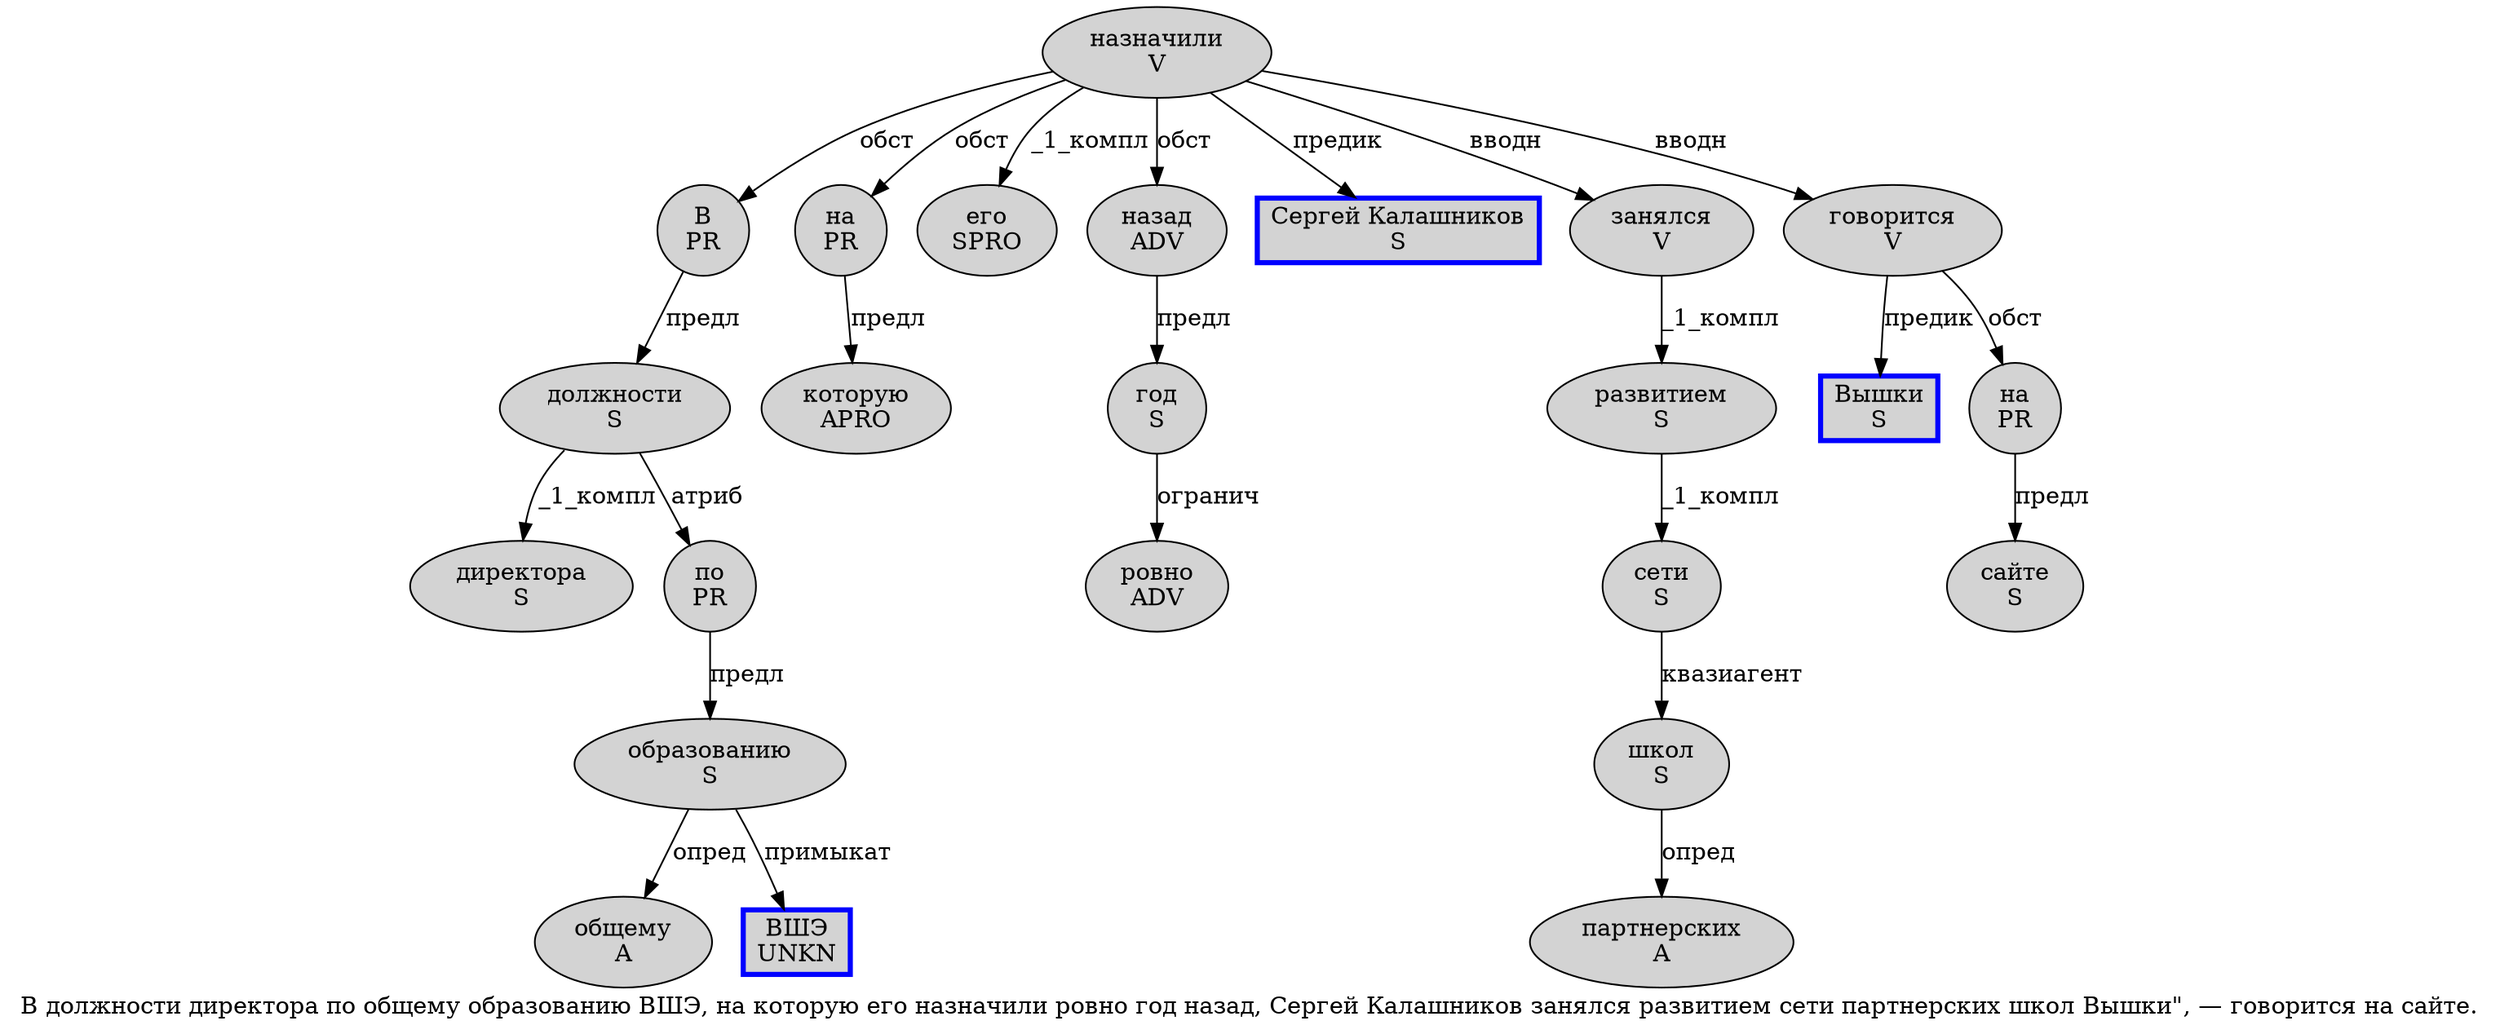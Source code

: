 digraph SENTENCE_203 {
	graph [label="В должности директора по общему образованию ВШЭ, на которую его назначили ровно год назад, Сергей Калашников занялся развитием сети партнерских школ Вышки\", — говорится на сайте."]
	node [style=filled]
		0 [label="В
PR" color="" fillcolor=lightgray penwidth=1 shape=ellipse]
		1 [label="должности
S" color="" fillcolor=lightgray penwidth=1 shape=ellipse]
		2 [label="директора
S" color="" fillcolor=lightgray penwidth=1 shape=ellipse]
		3 [label="по
PR" color="" fillcolor=lightgray penwidth=1 shape=ellipse]
		4 [label="общему
A" color="" fillcolor=lightgray penwidth=1 shape=ellipse]
		5 [label="образованию
S" color="" fillcolor=lightgray penwidth=1 shape=ellipse]
		6 [label="ВШЭ
UNKN" color=blue fillcolor=lightgray penwidth=3 shape=box]
		8 [label="на
PR" color="" fillcolor=lightgray penwidth=1 shape=ellipse]
		9 [label="которую
APRO" color="" fillcolor=lightgray penwidth=1 shape=ellipse]
		10 [label="его
SPRO" color="" fillcolor=lightgray penwidth=1 shape=ellipse]
		11 [label="назначили
V" color="" fillcolor=lightgray penwidth=1 shape=ellipse]
		12 [label="ровно
ADV" color="" fillcolor=lightgray penwidth=1 shape=ellipse]
		13 [label="год
S" color="" fillcolor=lightgray penwidth=1 shape=ellipse]
		14 [label="назад
ADV" color="" fillcolor=lightgray penwidth=1 shape=ellipse]
		16 [label="Сергей Калашников
S" color=blue fillcolor=lightgray penwidth=3 shape=box]
		17 [label="занялся
V" color="" fillcolor=lightgray penwidth=1 shape=ellipse]
		18 [label="развитием
S" color="" fillcolor=lightgray penwidth=1 shape=ellipse]
		19 [label="сети
S" color="" fillcolor=lightgray penwidth=1 shape=ellipse]
		20 [label="партнерских
A" color="" fillcolor=lightgray penwidth=1 shape=ellipse]
		21 [label="школ
S" color="" fillcolor=lightgray penwidth=1 shape=ellipse]
		22 [label="Вышки
S" color=blue fillcolor=lightgray penwidth=3 shape=box]
		26 [label="говорится
V" color="" fillcolor=lightgray penwidth=1 shape=ellipse]
		27 [label="на
PR" color="" fillcolor=lightgray penwidth=1 shape=ellipse]
		28 [label="сайте
S" color="" fillcolor=lightgray penwidth=1 shape=ellipse]
			19 -> 21 [label="квазиагент"]
			3 -> 5 [label="предл"]
			21 -> 20 [label="опред"]
			11 -> 0 [label="обст"]
			11 -> 8 [label="обст"]
			11 -> 10 [label="_1_компл"]
			11 -> 14 [label="обст"]
			11 -> 16 [label="предик"]
			11 -> 17 [label="вводн"]
			11 -> 26 [label="вводн"]
			18 -> 19 [label="_1_компл"]
			1 -> 2 [label="_1_компл"]
			1 -> 3 [label="атриб"]
			27 -> 28 [label="предл"]
			0 -> 1 [label="предл"]
			5 -> 4 [label="опред"]
			5 -> 6 [label="примыкат"]
			8 -> 9 [label="предл"]
			14 -> 13 [label="предл"]
			26 -> 22 [label="предик"]
			26 -> 27 [label="обст"]
			17 -> 18 [label="_1_компл"]
			13 -> 12 [label="огранич"]
}